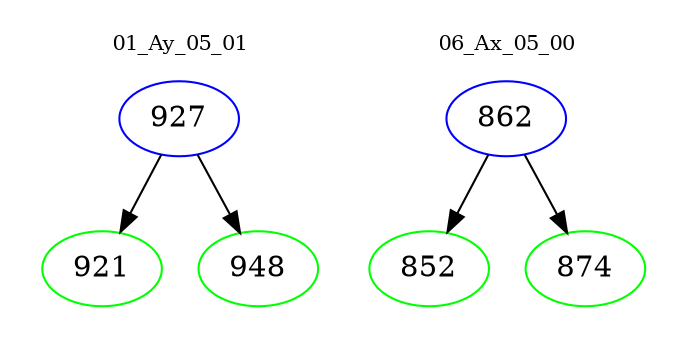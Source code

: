 digraph{
subgraph cluster_0 {
color = white
label = "01_Ay_05_01";
fontsize=10;
T0_927 [label="927", color="blue"]
T0_927 -> T0_921 [color="black"]
T0_921 [label="921", color="green"]
T0_927 -> T0_948 [color="black"]
T0_948 [label="948", color="green"]
}
subgraph cluster_1 {
color = white
label = "06_Ax_05_00";
fontsize=10;
T1_862 [label="862", color="blue"]
T1_862 -> T1_852 [color="black"]
T1_852 [label="852", color="green"]
T1_862 -> T1_874 [color="black"]
T1_874 [label="874", color="green"]
}
}
